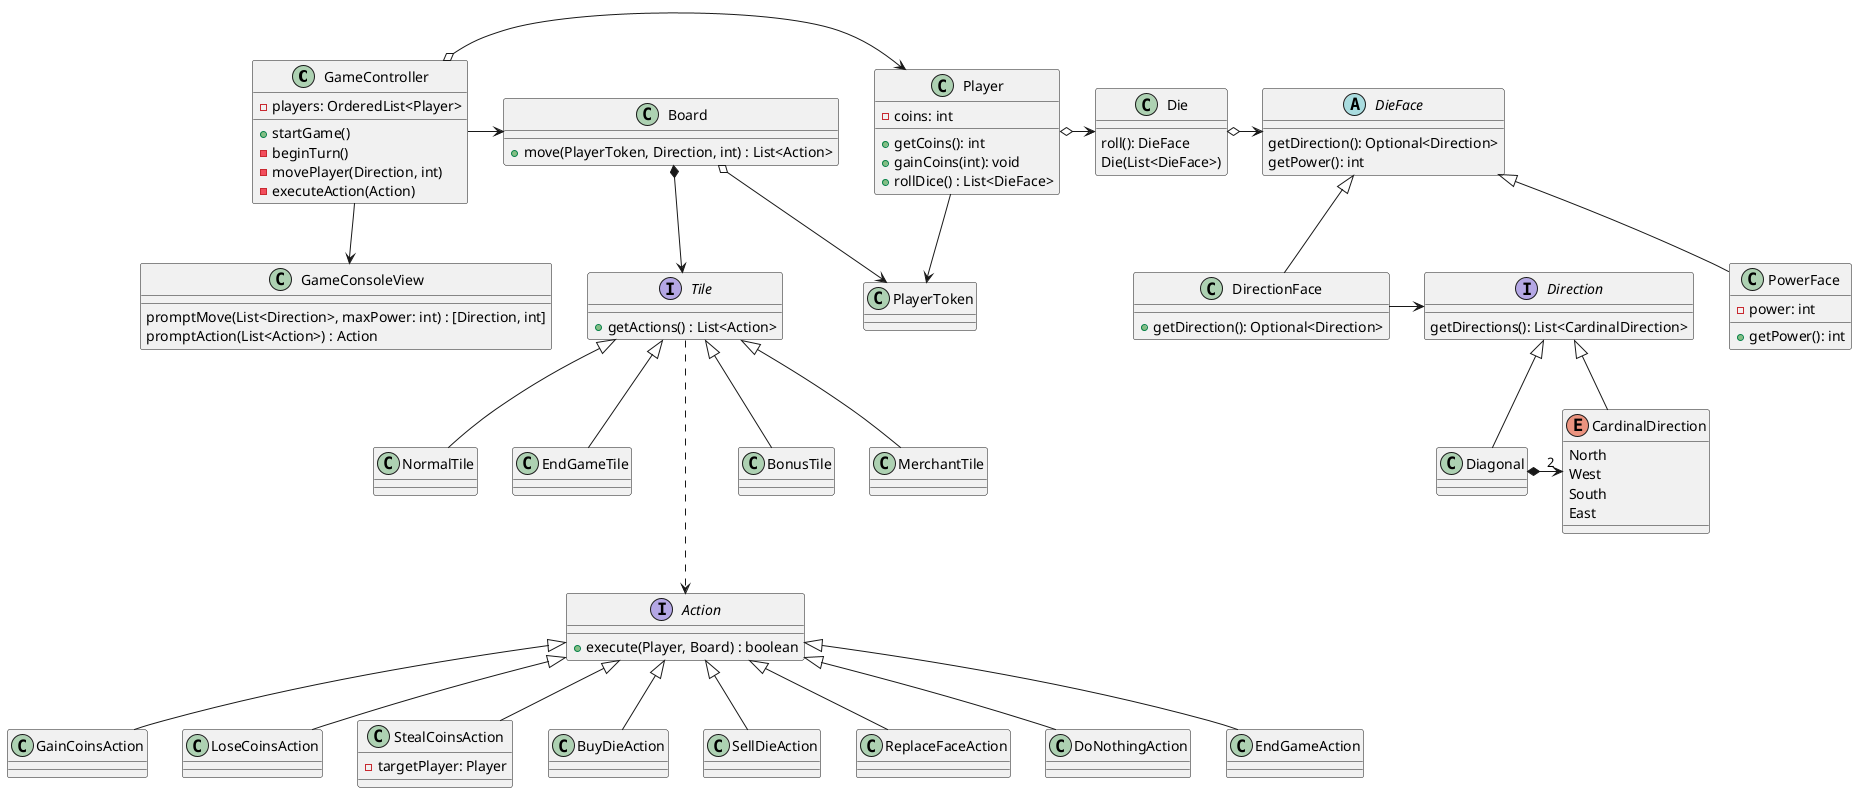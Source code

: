 @startuml

class GameController {
    -players: OrderedList<Player>
    +startGame()
    -beginTurn()
    -movePlayer(Direction, int)
    -executeAction(Action)
}

class GameConsoleView {
    promptMove(List<Direction>, maxPower: int) : [Direction, int]
    promptAction(List<Action>) : Action
}

GameController o-> Player
GameController -> Board
GameController --> GameConsoleView

class Player {
    -coins: int
    +getCoins(): int
    +gainCoins(int): void
    +rollDice() : List<DieFace>
}

Player o-> Die

class PlayerToken

Player -> PlayerToken

class Board {
    +move(PlayerToken, Direction, int) : List<Action>
}

Board o--> PlayerToken

interface Tile {
    +getActions() : List<Action>
}
class BonusTile
class MerchantTile
class NormalTile
class EndGameTile

Tile <|-- BonusTile
Tile <|-- MerchantTile
Tile <|-- NormalTile
Tile <|-- EndGameTile

Board *--> Tile

interface Direction {
    getDirections(): List<CardinalDirection>
}

enum CardinalDirection {
    North
    West
    South
    East
}

class Diagonal

Direction <|-- Diagonal
Direction <|-- CardinalDirection
Diagonal *-> "2" CardinalDirection

class Die {
    roll(): DieFace
    Die(List<DieFace>)
}

abstract class DieFace {
    getDirection(): Optional<Direction>
    getPower(): int
}
class DirectionFace {
    +getDirection(): Optional<Direction>
}
class PowerFace {
    -power: int
    +getPower(): int
}

Die o-> DieFace
DieFace <|-- DirectionFace
DieFace <|-- PowerFace
DirectionFace -> Direction

interface Action {
    +execute(Player, Board) : boolean
}
class GainCoinsAction
class LoseCoinsAction
class StealCoinsAction {
    -targetPlayer: Player
}
class BuyDieAction
class SellDieAction
class ReplaceFaceAction
class DoNothingAction
class EndGameAction

Action <|-- GainCoinsAction
Action <|-- LoseCoinsAction
Action <|-- StealCoinsAction
Action <|-- BuyDieAction
Action <|-- SellDieAction
Action <|-- ReplaceFaceAction
Action <|-- DoNothingAction
Action <|-- EndGameAction

Tile -.-> Action

@enduml